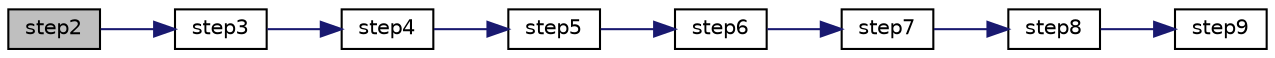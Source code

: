 digraph "step2"
{
  edge [fontname="Helvetica",fontsize="10",labelfontname="Helvetica",labelfontsize="10"];
  node [fontname="Helvetica",fontsize="10",shape=record];
  rankdir="LR";
  Node22 [label="step2",height=0.2,width=0.4,color="black", fillcolor="grey75", style="filled", fontcolor="black"];
  Node22 -> Node23 [color="midnightblue",fontsize="10",style="solid",fontname="Helvetica"];
  Node23 [label="step3",height=0.2,width=0.4,color="black", fillcolor="white", style="filled",URL="$d9/d4b/alphabet2_8_c.html#a398da9deea29d9ee8737f7ac2c69c1ff"];
  Node23 -> Node24 [color="midnightblue",fontsize="10",style="solid",fontname="Helvetica"];
  Node24 [label="step4",height=0.2,width=0.4,color="black", fillcolor="white", style="filled",URL="$d9/d4b/alphabet2_8_c.html#a0d2923306f849e222a939be42d0766f4"];
  Node24 -> Node25 [color="midnightblue",fontsize="10",style="solid",fontname="Helvetica"];
  Node25 [label="step5",height=0.2,width=0.4,color="black", fillcolor="white", style="filled",URL="$d9/d4b/alphabet2_8_c.html#a7cd71333196d90783e0de62c4fa49aa6"];
  Node25 -> Node26 [color="midnightblue",fontsize="10",style="solid",fontname="Helvetica"];
  Node26 [label="step6",height=0.2,width=0.4,color="black", fillcolor="white", style="filled",URL="$d9/d4b/alphabet2_8_c.html#a818d2a75aa35872731fc29c2bdc28a15"];
  Node26 -> Node27 [color="midnightblue",fontsize="10",style="solid",fontname="Helvetica"];
  Node27 [label="step7",height=0.2,width=0.4,color="black", fillcolor="white", style="filled",URL="$d9/d4b/alphabet2_8_c.html#ab8e6c007fd00864128c789dcbb7431d6"];
  Node27 -> Node28 [color="midnightblue",fontsize="10",style="solid",fontname="Helvetica"];
  Node28 [label="step8",height=0.2,width=0.4,color="black", fillcolor="white", style="filled",URL="$d9/d4b/alphabet2_8_c.html#ac956094a7e2e4c7381a221557cb3c820"];
  Node28 -> Node29 [color="midnightblue",fontsize="10",style="solid",fontname="Helvetica"];
  Node29 [label="step9",height=0.2,width=0.4,color="black", fillcolor="white", style="filled",URL="$d9/d4b/alphabet2_8_c.html#a23e5e69193b86fbfe05b8fad607861d8"];
}
